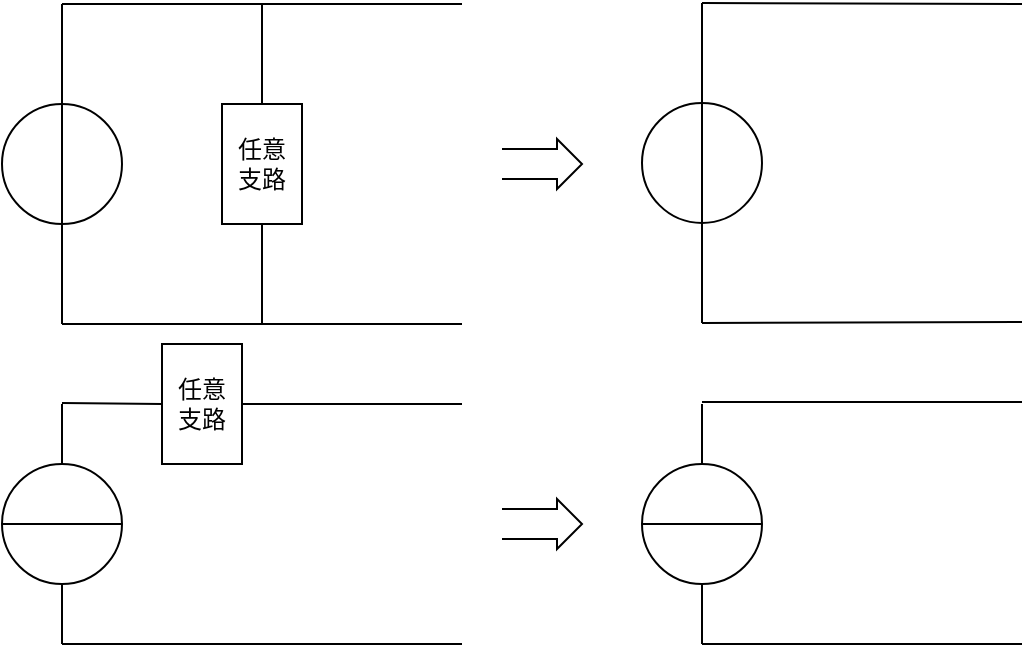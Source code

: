 <mxfile version="18.0.5" type="github">
  <diagram name="Page-1" id="16e2658f-23c8-b752-8be9-c03fbebb8bbe">
    <mxGraphModel dx="505" dy="390" grid="1" gridSize="10" guides="1" tooltips="1" connect="1" arrows="1" fold="1" page="1" pageScale="1" pageWidth="1100" pageHeight="850" background="none" math="0" shadow="0">
      <root>
        <mxCell id="0" />
        <mxCell id="1" parent="0" />
        <mxCell id="s9WMSgV7T8hNrurttaHs-11" value="" style="endArrow=none;html=1;strokeWidth=1;rounded=0;entryX=0.5;entryY=1;entryDx=0;entryDy=0;" edge="1" parent="1" target="s9WMSgV7T8hNrurttaHs-10">
          <mxGeometry width="100" relative="1" as="geometry">
            <mxPoint x="380" y="320" as="sourcePoint" />
            <mxPoint x="530" y="310" as="targetPoint" />
          </mxGeometry>
        </mxCell>
        <mxCell id="s9WMSgV7T8hNrurttaHs-1" value="" style="pointerEvents=1;verticalLabelPosition=bottom;shadow=0;dashed=0;align=center;html=1;verticalAlign=top;shape=mxgraph.electrical.signal_sources.source;aspect=fixed;points=[[0.5,0,0],[1,0.5,0],[0.5,1,0],[0,0.5,0]];elSignalType=ideal;direction=south;" vertex="1" parent="1">
          <mxGeometry x="250" y="210" width="60" height="60" as="geometry" />
        </mxCell>
        <mxCell id="s9WMSgV7T8hNrurttaHs-2" value="" style="endArrow=none;html=1;strokeWidth=1;rounded=0;entryX=0;entryY=0.5;entryDx=0;entryDy=0;entryPerimeter=0;" edge="1" parent="1" target="s9WMSgV7T8hNrurttaHs-1">
          <mxGeometry width="100" relative="1" as="geometry">
            <mxPoint x="280" y="160" as="sourcePoint" />
            <mxPoint x="470" y="280" as="targetPoint" />
          </mxGeometry>
        </mxCell>
        <mxCell id="s9WMSgV7T8hNrurttaHs-5" value="" style="endArrow=none;html=1;strokeWidth=1;rounded=0;" edge="1" parent="1">
          <mxGeometry width="100" relative="1" as="geometry">
            <mxPoint x="280" y="160" as="sourcePoint" />
            <mxPoint x="480" y="160" as="targetPoint" />
          </mxGeometry>
        </mxCell>
        <mxCell id="s9WMSgV7T8hNrurttaHs-7" value="" style="endArrow=none;html=1;strokeWidth=1;rounded=0;exitX=1;exitY=0.5;exitDx=0;exitDy=0;exitPerimeter=0;" edge="1" parent="1" source="s9WMSgV7T8hNrurttaHs-1">
          <mxGeometry width="100" relative="1" as="geometry">
            <mxPoint x="370" y="280" as="sourcePoint" />
            <mxPoint x="280" y="320" as="targetPoint" />
          </mxGeometry>
        </mxCell>
        <mxCell id="s9WMSgV7T8hNrurttaHs-8" value="" style="endArrow=none;html=1;strokeWidth=1;rounded=0;" edge="1" parent="1">
          <mxGeometry width="100" relative="1" as="geometry">
            <mxPoint x="280" y="320" as="sourcePoint" />
            <mxPoint x="480" y="320" as="targetPoint" />
          </mxGeometry>
        </mxCell>
        <mxCell id="s9WMSgV7T8hNrurttaHs-10" value="任意&lt;br&gt;支路" style="rounded=0;whiteSpace=wrap;html=1;" vertex="1" parent="1">
          <mxGeometry x="360" y="210" width="40" height="60" as="geometry" />
        </mxCell>
        <mxCell id="s9WMSgV7T8hNrurttaHs-12" value="" style="endArrow=none;html=1;strokeWidth=1;rounded=0;entryX=0.5;entryY=0;entryDx=0;entryDy=0;" edge="1" parent="1" target="s9WMSgV7T8hNrurttaHs-10">
          <mxGeometry width="100" relative="1" as="geometry">
            <mxPoint x="380" y="160" as="sourcePoint" />
            <mxPoint x="530" y="310" as="targetPoint" />
          </mxGeometry>
        </mxCell>
        <mxCell id="s9WMSgV7T8hNrurttaHs-13" value="" style="endArrow=none;html=1;strokeWidth=1;rounded=0;entryX=0.5;entryY=1;entryDx=0;entryDy=0;" edge="1" parent="1" target="s9WMSgV7T8hNrurttaHs-19">
          <mxGeometry width="100" relative="1" as="geometry">
            <mxPoint x="380" y="320" as="sourcePoint" />
            <mxPoint x="530" y="310" as="targetPoint" />
          </mxGeometry>
        </mxCell>
        <mxCell id="s9WMSgV7T8hNrurttaHs-16" value="" style="endArrow=none;html=1;strokeWidth=1;rounded=0;" edge="1" parent="1">
          <mxGeometry width="100" relative="1" as="geometry">
            <mxPoint x="280" y="160" as="sourcePoint" />
            <mxPoint x="480" y="160" as="targetPoint" />
          </mxGeometry>
        </mxCell>
        <mxCell id="s9WMSgV7T8hNrurttaHs-18" value="" style="endArrow=none;html=1;strokeWidth=1;rounded=0;" edge="1" parent="1">
          <mxGeometry width="100" relative="1" as="geometry">
            <mxPoint x="280" y="320" as="sourcePoint" />
            <mxPoint x="480" y="320" as="targetPoint" />
          </mxGeometry>
        </mxCell>
        <mxCell id="s9WMSgV7T8hNrurttaHs-19" value="任意&lt;br&gt;支路" style="rounded=0;whiteSpace=wrap;html=1;" vertex="1" parent="1">
          <mxGeometry x="360" y="210" width="40" height="60" as="geometry" />
        </mxCell>
        <mxCell id="s9WMSgV7T8hNrurttaHs-20" value="" style="endArrow=none;html=1;strokeWidth=1;rounded=0;entryX=0.5;entryY=0;entryDx=0;entryDy=0;" edge="1" parent="1" target="s9WMSgV7T8hNrurttaHs-19">
          <mxGeometry width="100" relative="1" as="geometry">
            <mxPoint x="380" y="160" as="sourcePoint" />
            <mxPoint x="530" y="310" as="targetPoint" />
          </mxGeometry>
        </mxCell>
        <mxCell id="s9WMSgV7T8hNrurttaHs-22" value="" style="pointerEvents=1;verticalLabelPosition=bottom;shadow=0;dashed=0;align=center;html=1;verticalAlign=top;shape=mxgraph.electrical.signal_sources.source;aspect=fixed;points=[[0.5,0,0],[1,0.5,0],[0.5,1,0],[0,0.5,0]];elSignalType=ideal;direction=south;" vertex="1" parent="1">
          <mxGeometry x="570" y="209.47" width="60" height="60" as="geometry" />
        </mxCell>
        <mxCell id="s9WMSgV7T8hNrurttaHs-23" value="" style="endArrow=none;html=1;strokeWidth=1;rounded=0;entryX=0;entryY=0.5;entryDx=0;entryDy=0;entryPerimeter=0;" edge="1" parent="1" target="s9WMSgV7T8hNrurttaHs-22">
          <mxGeometry width="100" relative="1" as="geometry">
            <mxPoint x="600" y="159.47" as="sourcePoint" />
            <mxPoint x="790" y="279.47" as="targetPoint" />
          </mxGeometry>
        </mxCell>
        <mxCell id="s9WMSgV7T8hNrurttaHs-24" value="" style="endArrow=none;html=1;strokeWidth=1;rounded=0;" edge="1" parent="1">
          <mxGeometry width="100" relative="1" as="geometry">
            <mxPoint x="600" y="159.47" as="sourcePoint" />
            <mxPoint x="760" y="160" as="targetPoint" />
          </mxGeometry>
        </mxCell>
        <mxCell id="s9WMSgV7T8hNrurttaHs-25" value="" style="endArrow=none;html=1;strokeWidth=1;rounded=0;exitX=1;exitY=0.5;exitDx=0;exitDy=0;exitPerimeter=0;" edge="1" parent="1" source="s9WMSgV7T8hNrurttaHs-22">
          <mxGeometry width="100" relative="1" as="geometry">
            <mxPoint x="690" y="279.47" as="sourcePoint" />
            <mxPoint x="600" y="319.47" as="targetPoint" />
          </mxGeometry>
        </mxCell>
        <mxCell id="s9WMSgV7T8hNrurttaHs-26" value="" style="endArrow=none;html=1;strokeWidth=1;rounded=0;" edge="1" parent="1">
          <mxGeometry width="100" relative="1" as="geometry">
            <mxPoint x="600" y="319.47" as="sourcePoint" />
            <mxPoint x="760" y="319" as="targetPoint" />
          </mxGeometry>
        </mxCell>
        <mxCell id="s9WMSgV7T8hNrurttaHs-30" value="" style="pointerEvents=1;verticalLabelPosition=bottom;shadow=0;dashed=0;align=center;html=1;verticalAlign=top;shape=mxgraph.electrical.signal_sources.source;aspect=fixed;points=[[0.5,0,0],[1,0.5,0],[0.5,1,0],[0,0.5,0]];elSignalType=ideal;direction=west;" vertex="1" parent="1">
          <mxGeometry x="250" y="390" width="60" height="60" as="geometry" />
        </mxCell>
        <mxCell id="s9WMSgV7T8hNrurttaHs-31" value="" style="endArrow=none;html=1;strokeWidth=1;rounded=0;entryX=0.5;entryY=1;entryDx=0;entryDy=0;entryPerimeter=0;" edge="1" parent="1" target="s9WMSgV7T8hNrurttaHs-30">
          <mxGeometry width="100" relative="1" as="geometry">
            <mxPoint x="280" y="360" as="sourcePoint" />
            <mxPoint x="470" y="480" as="targetPoint" />
          </mxGeometry>
        </mxCell>
        <mxCell id="s9WMSgV7T8hNrurttaHs-32" value="" style="endArrow=none;html=1;strokeWidth=1;rounded=0;entryX=0;entryY=0.5;entryDx=0;entryDy=0;entryPerimeter=0;" edge="1" parent="1" target="s9WMSgV7T8hNrurttaHs-35">
          <mxGeometry width="100" relative="1" as="geometry">
            <mxPoint x="280" y="359.47" as="sourcePoint" />
            <mxPoint x="480" y="359" as="targetPoint" />
          </mxGeometry>
        </mxCell>
        <mxCell id="s9WMSgV7T8hNrurttaHs-33" value="" style="endArrow=none;html=1;strokeWidth=1;rounded=0;exitX=0.5;exitY=0;exitDx=0;exitDy=0;exitPerimeter=0;" edge="1" parent="1" source="s9WMSgV7T8hNrurttaHs-30">
          <mxGeometry width="100" relative="1" as="geometry">
            <mxPoint x="370" y="480" as="sourcePoint" />
            <mxPoint x="280" y="480" as="targetPoint" />
          </mxGeometry>
        </mxCell>
        <mxCell id="s9WMSgV7T8hNrurttaHs-34" value="" style="endArrow=none;html=1;strokeWidth=1;rounded=0;" edge="1" parent="1">
          <mxGeometry width="100" relative="1" as="geometry">
            <mxPoint x="280" y="480" as="sourcePoint" />
            <mxPoint x="480" y="480" as="targetPoint" />
          </mxGeometry>
        </mxCell>
        <mxCell id="s9WMSgV7T8hNrurttaHs-39" value="" style="endArrow=none;html=1;strokeWidth=1;rounded=0;startArrow=none;" edge="1" parent="1" source="s9WMSgV7T8hNrurttaHs-35">
          <mxGeometry width="100" relative="1" as="geometry">
            <mxPoint x="350" y="359.47" as="sourcePoint" />
            <mxPoint x="480" y="360" as="targetPoint" />
          </mxGeometry>
        </mxCell>
        <mxCell id="s9WMSgV7T8hNrurttaHs-40" value="" style="verticalLabelPosition=bottom;shadow=0;dashed=0;align=center;html=1;verticalAlign=top;shape=mxgraph.electrical.transmission.straightBus;direction=north;" vertex="1" parent="1">
          <mxGeometry x="500" y="227.5" width="40" height="25" as="geometry" />
        </mxCell>
        <mxCell id="s9WMSgV7T8hNrurttaHs-41" value="" style="verticalLabelPosition=bottom;shadow=0;dashed=0;align=center;html=1;verticalAlign=top;shape=mxgraph.electrical.transmission.straightBus;direction=north;" vertex="1" parent="1">
          <mxGeometry x="500" y="407.5" width="40" height="25" as="geometry" />
        </mxCell>
        <mxCell id="s9WMSgV7T8hNrurttaHs-35" value="任意&lt;br&gt;支路" style="rounded=0;whiteSpace=wrap;html=1;" vertex="1" parent="1">
          <mxGeometry x="330" y="330" width="40" height="60" as="geometry" />
        </mxCell>
        <mxCell id="s9WMSgV7T8hNrurttaHs-43" value="" style="pointerEvents=1;verticalLabelPosition=bottom;shadow=0;dashed=0;align=center;html=1;verticalAlign=top;shape=mxgraph.electrical.signal_sources.source;aspect=fixed;points=[[0.5,0,0],[1,0.5,0],[0.5,1,0],[0,0.5,0]];elSignalType=ideal;direction=west;" vertex="1" parent="1">
          <mxGeometry x="570" y="390" width="60" height="60" as="geometry" />
        </mxCell>
        <mxCell id="s9WMSgV7T8hNrurttaHs-44" value="" style="endArrow=none;html=1;strokeWidth=1;rounded=0;" edge="1" parent="1">
          <mxGeometry width="100" relative="1" as="geometry">
            <mxPoint x="600" y="359" as="sourcePoint" />
            <mxPoint x="760" y="359" as="targetPoint" />
          </mxGeometry>
        </mxCell>
        <mxCell id="s9WMSgV7T8hNrurttaHs-45" value="" style="endArrow=none;html=1;strokeWidth=1;rounded=0;" edge="1" parent="1">
          <mxGeometry width="100" relative="1" as="geometry">
            <mxPoint x="600" y="480" as="sourcePoint" />
            <mxPoint x="760" y="480" as="targetPoint" />
          </mxGeometry>
        </mxCell>
        <mxCell id="s9WMSgV7T8hNrurttaHs-46" value="" style="endArrow=none;html=1;strokeWidth=1;rounded=0;entryX=0.5;entryY=1;entryDx=0;entryDy=0;entryPerimeter=0;" edge="1" parent="1" target="s9WMSgV7T8hNrurttaHs-43">
          <mxGeometry width="100" relative="1" as="geometry">
            <mxPoint x="600" y="360" as="sourcePoint" />
            <mxPoint x="630" y="340" as="targetPoint" />
          </mxGeometry>
        </mxCell>
        <mxCell id="s9WMSgV7T8hNrurttaHs-47" value="" style="endArrow=none;html=1;strokeWidth=1;rounded=0;exitX=0.5;exitY=0;exitDx=0;exitDy=0;exitPerimeter=0;" edge="1" parent="1" source="s9WMSgV7T8hNrurttaHs-43">
          <mxGeometry width="100" relative="1" as="geometry">
            <mxPoint x="530" y="340" as="sourcePoint" />
            <mxPoint x="600" y="480" as="targetPoint" />
          </mxGeometry>
        </mxCell>
      </root>
    </mxGraphModel>
  </diagram>
</mxfile>
